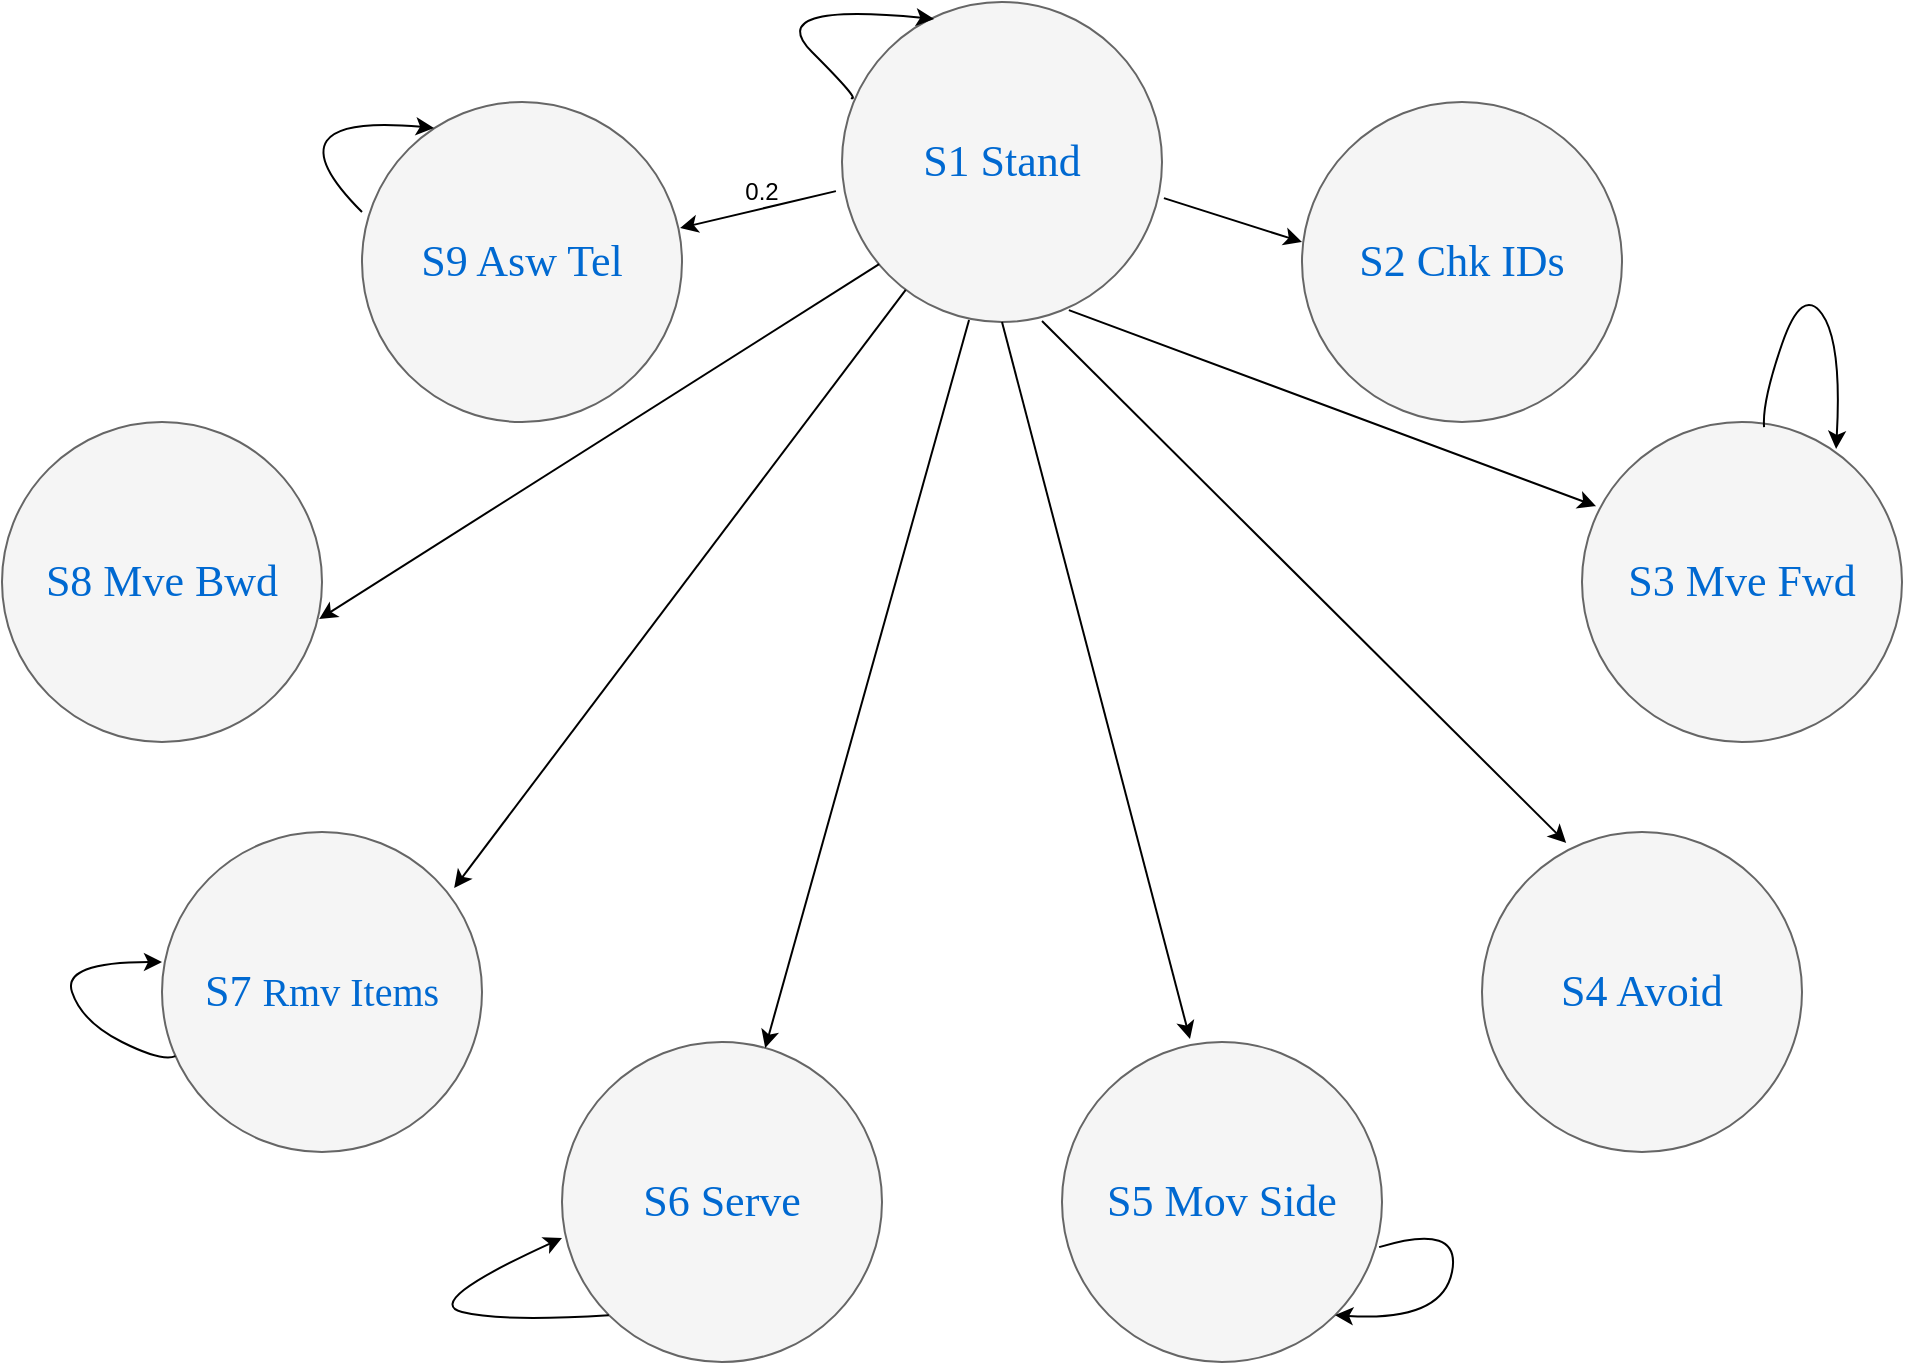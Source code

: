 <mxfile version="21.7.4" type="github">
  <diagram name="Page-1" id="dd472eb7-4b8b-5cd9-a60b-b15522922e76">
    <mxGraphModel dx="1014" dy="670" grid="1" gridSize="10" guides="1" tooltips="1" connect="1" arrows="1" fold="1" page="1" pageScale="1" pageWidth="1100" pageHeight="850" background="none" math="0" shadow="0">
      <root>
        <mxCell id="0" />
        <mxCell id="1" parent="0" />
        <mxCell id="45236fa5f4b8e91a-1" value="S1 Stand" style="ellipse;whiteSpace=wrap;html=1;rounded=0;shadow=0;dashed=0;comic=0;fontFamily=Verdana;fontSize=22;fontColor=#0069D1;fillColor=#f5f5f5;strokeColor=#666666;" parent="1" vertex="1">
          <mxGeometry x="470" y="10" width="160" height="160" as="geometry" />
        </mxCell>
        <mxCell id="45236fa5f4b8e91a-2" value="S5 Mov Side" style="ellipse;whiteSpace=wrap;html=1;rounded=0;shadow=0;dashed=0;comic=0;fontFamily=Verdana;fontSize=22;fontColor=#0069D1;fillColor=#f5f5f5;strokeColor=#666666;" parent="1" vertex="1">
          <mxGeometry x="580" y="530" width="160" height="160" as="geometry" />
        </mxCell>
        <mxCell id="45236fa5f4b8e91a-3" value="S3 Mve Fwd" style="ellipse;whiteSpace=wrap;html=1;rounded=0;shadow=0;dashed=0;comic=0;fontFamily=Verdana;fontSize=22;fontColor=#0069D1;fillColor=#f5f5f5;strokeColor=#666666;" parent="1" vertex="1">
          <mxGeometry x="840" y="220" width="160" height="160" as="geometry" />
        </mxCell>
        <mxCell id="45236fa5f4b8e91a-4" value="S7 &lt;font style=&quot;font-size: 20px;&quot;&gt;Rmv Items&lt;/font&gt;" style="ellipse;whiteSpace=wrap;html=1;rounded=0;shadow=0;dashed=0;comic=0;fontFamily=Verdana;fontSize=22;fontColor=#0069D1;fillColor=#f5f5f5;strokeColor=#666666;" parent="1" vertex="1">
          <mxGeometry x="130" y="425" width="160" height="160" as="geometry" />
        </mxCell>
        <mxCell id="45236fa5f4b8e91a-5" value="S8 Mve Bwd" style="ellipse;whiteSpace=wrap;html=1;rounded=0;shadow=0;dashed=0;comic=0;fontFamily=Verdana;fontSize=22;fontColor=#0069D1;fillColor=#f5f5f5;strokeColor=#666666;" parent="1" vertex="1">
          <mxGeometry x="50" y="220" width="160" height="160" as="geometry" />
        </mxCell>
        <mxCell id="45236fa5f4b8e91a-6" value="S2 Chk IDs" style="ellipse;whiteSpace=wrap;html=1;rounded=0;shadow=0;dashed=0;comic=0;fontFamily=Verdana;fontSize=22;fontColor=#0069D1;fillColor=#f5f5f5;strokeColor=#666666;" parent="1" vertex="1">
          <mxGeometry x="700" y="60" width="160" height="160" as="geometry" />
        </mxCell>
        <mxCell id="45236fa5f4b8e91a-7" value="S4 Avoid" style="ellipse;whiteSpace=wrap;html=1;rounded=0;shadow=0;dashed=0;comic=0;fontFamily=Verdana;fontSize=22;fontColor=#0069D1;fillColor=#f5f5f5;strokeColor=#666666;" parent="1" vertex="1">
          <mxGeometry x="790" y="425" width="160" height="160" as="geometry" />
        </mxCell>
        <mxCell id="45236fa5f4b8e91a-8" value="S6 Serve" style="ellipse;whiteSpace=wrap;html=1;rounded=0;shadow=0;dashed=0;comic=0;fontFamily=Verdana;fontSize=22;fontColor=#0069D1;fillColor=#f5f5f5;strokeColor=#666666;" parent="1" vertex="1">
          <mxGeometry x="330" y="530" width="160" height="160" as="geometry" />
        </mxCell>
        <mxCell id="BMzWkoF-RMPC0aLK7jVe-1" value="S9 Asw Tel" style="ellipse;whiteSpace=wrap;html=1;rounded=0;shadow=0;dashed=0;comic=0;fontFamily=Verdana;fontSize=22;fontColor=#0069D1;fillColor=#f5f5f5;strokeColor=#666666;" vertex="1" parent="1">
          <mxGeometry x="230" y="60" width="160" height="160" as="geometry" />
        </mxCell>
        <mxCell id="BMzWkoF-RMPC0aLK7jVe-3" value="" style="curved=1;endArrow=classic;html=1;rounded=0;entryX=0.288;entryY=0.053;entryDx=0;entryDy=0;entryPerimeter=0;exitX=0.028;exitY=0.3;exitDx=0;exitDy=0;exitPerimeter=0;" edge="1" parent="1" source="45236fa5f4b8e91a-1" target="45236fa5f4b8e91a-1">
          <mxGeometry width="50" height="50" relative="1" as="geometry">
            <mxPoint x="430" y="60" as="sourcePoint" />
            <mxPoint x="480" y="10" as="targetPoint" />
            <Array as="points">
              <mxPoint x="480" y="60" />
              <mxPoint x="430" y="10" />
            </Array>
          </mxGeometry>
        </mxCell>
        <mxCell id="BMzWkoF-RMPC0aLK7jVe-5" value="" style="curved=1;endArrow=classic;html=1;rounded=0;exitX=0.569;exitY=0.016;exitDx=0;exitDy=0;exitPerimeter=0;entryX=0.794;entryY=0.084;entryDx=0;entryDy=0;entryPerimeter=0;" edge="1" parent="1" source="45236fa5f4b8e91a-3" target="45236fa5f4b8e91a-3">
          <mxGeometry width="50" height="50" relative="1" as="geometry">
            <mxPoint x="963.923" y="220.618" as="sourcePoint" />
            <mxPoint x="1010" y="223" as="targetPoint" />
            <Array as="points">
              <mxPoint x="930" y="210" />
              <mxPoint x="950" y="152" />
              <mxPoint x="970" y="180" />
            </Array>
          </mxGeometry>
        </mxCell>
        <mxCell id="BMzWkoF-RMPC0aLK7jVe-6" value="" style="curved=1;endArrow=classic;html=1;rounded=0;entryX=0.288;entryY=0.053;entryDx=0;entryDy=0;entryPerimeter=0;exitX=0;exitY=1;exitDx=0;exitDy=0;" edge="1" parent="1" source="45236fa5f4b8e91a-8">
          <mxGeometry width="50" height="50" relative="1" as="geometry">
            <mxPoint x="288" y="668" as="sourcePoint" />
            <mxPoint x="330" y="628" as="targetPoint" />
            <Array as="points">
              <mxPoint x="300" y="670" />
              <mxPoint x="260" y="660" />
            </Array>
          </mxGeometry>
        </mxCell>
        <mxCell id="BMzWkoF-RMPC0aLK7jVe-7" value="" style="curved=1;endArrow=classic;html=1;rounded=0;exitX=0.991;exitY=0.641;exitDx=0;exitDy=0;exitPerimeter=0;entryX=1;entryY=1;entryDx=0;entryDy=0;" edge="1" parent="1" source="45236fa5f4b8e91a-2" target="45236fa5f4b8e91a-2">
          <mxGeometry width="50" height="50" relative="1" as="geometry">
            <mxPoint x="790" y="650" as="sourcePoint" />
            <mxPoint x="760" y="680" as="targetPoint" />
            <Array as="points">
              <mxPoint x="780" y="620" />
              <mxPoint x="770" y="670" />
            </Array>
          </mxGeometry>
        </mxCell>
        <mxCell id="BMzWkoF-RMPC0aLK7jVe-12" value="" style="curved=1;endArrow=classic;html=1;rounded=0;" edge="1" parent="1" source="45236fa5f4b8e91a-4">
          <mxGeometry width="50" height="50" relative="1" as="geometry">
            <mxPoint x="110" y="580" as="sourcePoint" />
            <mxPoint x="130" y="490" as="targetPoint" />
            <Array as="points">
              <mxPoint x="130" y="540" />
              <mxPoint x="90" y="520" />
              <mxPoint x="80" y="490" />
            </Array>
          </mxGeometry>
        </mxCell>
        <mxCell id="BMzWkoF-RMPC0aLK7jVe-13" value="" style="curved=1;endArrow=classic;html=1;rounded=0;entryX=0.288;entryY=0.053;entryDx=0;entryDy=0;entryPerimeter=0;" edge="1" parent="1">
          <mxGeometry width="50" height="50" relative="1" as="geometry">
            <mxPoint x="230" y="115" as="sourcePoint" />
            <mxPoint x="266" y="73" as="targetPoint" />
            <Array as="points">
              <mxPoint x="230" y="115" />
              <mxPoint x="180" y="65" />
            </Array>
          </mxGeometry>
        </mxCell>
        <mxCell id="BMzWkoF-RMPC0aLK7jVe-14" value="" style="endArrow=classic;html=1;rounded=0;exitX=1.006;exitY=0.613;exitDx=0;exitDy=0;exitPerimeter=0;" edge="1" parent="1" source="45236fa5f4b8e91a-1">
          <mxGeometry width="50" height="50" relative="1" as="geometry">
            <mxPoint x="650" y="180" as="sourcePoint" />
            <mxPoint x="700" y="130" as="targetPoint" />
          </mxGeometry>
        </mxCell>
        <mxCell id="BMzWkoF-RMPC0aLK7jVe-16" value="" style="endArrow=classic;html=1;rounded=0;entryX=0.044;entryY=0.263;entryDx=0;entryDy=0;entryPerimeter=0;exitX=0.709;exitY=0.963;exitDx=0;exitDy=0;exitPerimeter=0;" edge="1" parent="1" source="45236fa5f4b8e91a-1" target="45236fa5f4b8e91a-3">
          <mxGeometry width="50" height="50" relative="1" as="geometry">
            <mxPoint x="650" y="300" as="sourcePoint" />
            <mxPoint x="700" y="250" as="targetPoint" />
          </mxGeometry>
        </mxCell>
        <mxCell id="BMzWkoF-RMPC0aLK7jVe-17" value="" style="endArrow=classic;html=1;rounded=0;exitX=0.397;exitY=0.994;exitDx=0;exitDy=0;exitPerimeter=0;" edge="1" parent="1" source="45236fa5f4b8e91a-1" target="45236fa5f4b8e91a-8">
          <mxGeometry width="50" height="50" relative="1" as="geometry">
            <mxPoint x="490" y="390" as="sourcePoint" />
            <mxPoint x="540" y="340" as="targetPoint" />
          </mxGeometry>
        </mxCell>
        <mxCell id="BMzWkoF-RMPC0aLK7jVe-18" value="" style="endArrow=classic;html=1;rounded=0;entryX=0.4;entryY=-0.009;entryDx=0;entryDy=0;entryPerimeter=0;exitX=0.5;exitY=1;exitDx=0;exitDy=0;" edge="1" parent="1" source="45236fa5f4b8e91a-1" target="45236fa5f4b8e91a-2">
          <mxGeometry width="50" height="50" relative="1" as="geometry">
            <mxPoint x="500" y="400" as="sourcePoint" />
            <mxPoint x="550" y="350" as="targetPoint" />
          </mxGeometry>
        </mxCell>
        <mxCell id="BMzWkoF-RMPC0aLK7jVe-19" value="" style="endArrow=classic;html=1;rounded=0;entryX=0.263;entryY=0.034;entryDx=0;entryDy=0;entryPerimeter=0;exitX=0.625;exitY=0.997;exitDx=0;exitDy=0;exitPerimeter=0;" edge="1" parent="1" source="45236fa5f4b8e91a-1" target="45236fa5f4b8e91a-7">
          <mxGeometry width="50" height="50" relative="1" as="geometry">
            <mxPoint x="510" y="410" as="sourcePoint" />
            <mxPoint x="560" y="360" as="targetPoint" />
          </mxGeometry>
        </mxCell>
        <mxCell id="BMzWkoF-RMPC0aLK7jVe-22" value="" style="endArrow=classic;html=1;rounded=0;entryX=0.991;entryY=0.616;entryDx=0;entryDy=0;entryPerimeter=0;exitX=0.116;exitY=0.819;exitDx=0;exitDy=0;exitPerimeter=0;" edge="1" parent="1" source="45236fa5f4b8e91a-1" target="45236fa5f4b8e91a-5">
          <mxGeometry width="50" height="50" relative="1" as="geometry">
            <mxPoint x="390" y="230" as="sourcePoint" />
            <mxPoint x="350" y="290" as="targetPoint" />
          </mxGeometry>
        </mxCell>
        <mxCell id="BMzWkoF-RMPC0aLK7jVe-23" value="" style="endArrow=classic;html=1;rounded=0;entryX=0.913;entryY=0.175;entryDx=0;entryDy=0;entryPerimeter=0;" edge="1" parent="1" source="45236fa5f4b8e91a-1" target="45236fa5f4b8e91a-4">
          <mxGeometry width="50" height="50" relative="1" as="geometry">
            <mxPoint x="470" y="180" as="sourcePoint" />
            <mxPoint x="430" y="320" as="targetPoint" />
          </mxGeometry>
        </mxCell>
        <mxCell id="BMzWkoF-RMPC0aLK7jVe-26" value="" style="endArrow=classic;html=1;rounded=0;exitX=-0.019;exitY=0.591;exitDx=0;exitDy=0;exitPerimeter=0;entryX=0.994;entryY=0.394;entryDx=0;entryDy=0;entryPerimeter=0;" edge="1" parent="1" source="45236fa5f4b8e91a-1" target="BMzWkoF-RMPC0aLK7jVe-1">
          <mxGeometry width="50" height="50" relative="1" as="geometry">
            <mxPoint x="467" y="105" as="sourcePoint" />
            <mxPoint x="390" y="131" as="targetPoint" />
            <Array as="points" />
          </mxGeometry>
        </mxCell>
        <mxCell id="BMzWkoF-RMPC0aLK7jVe-25" value="0.2" style="text;html=1;strokeColor=none;fillColor=none;align=center;verticalAlign=middle;whiteSpace=wrap;rounded=0;" vertex="1" parent="1">
          <mxGeometry x="400" y="90" width="60" height="30" as="geometry" />
        </mxCell>
      </root>
    </mxGraphModel>
  </diagram>
</mxfile>
